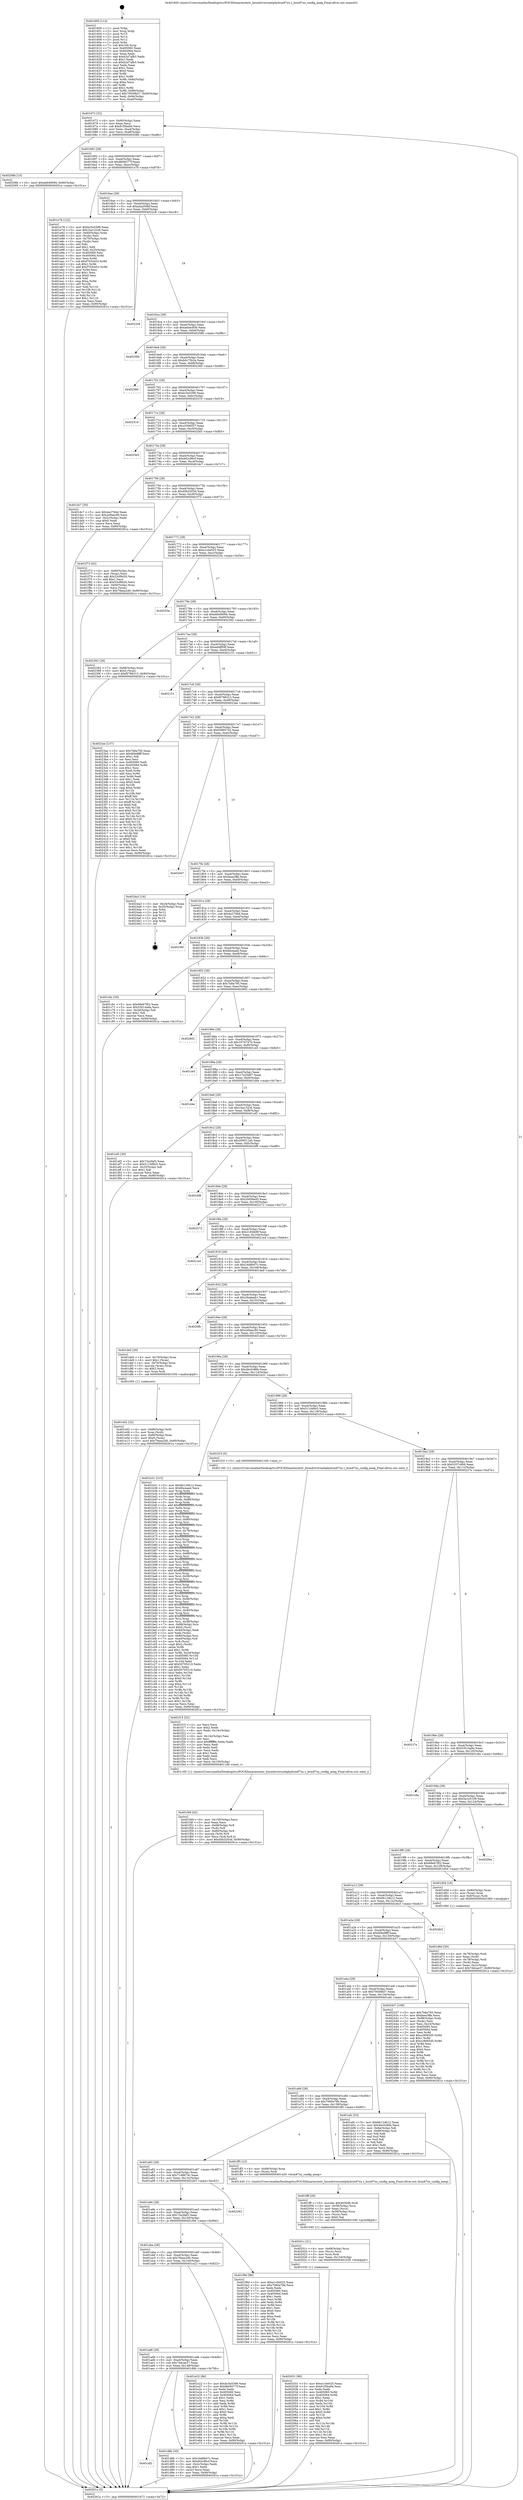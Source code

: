 digraph "0x401600" {
  label = "0x401600 (/mnt/c/Users/mathe/Desktop/tcc/POCII/binaries/extr_linuxdriversnetphybcm87xx.c_bcm87xx_config_aneg_Final-ollvm.out::main(0))"
  labelloc = "t"
  node[shape=record]

  Entry [label="",width=0.3,height=0.3,shape=circle,fillcolor=black,style=filled]
  "0x401672" [label="{
     0x401672 [32]\l
     | [instrs]\l
     &nbsp;&nbsp;0x401672 \<+6\>: mov -0x90(%rbp),%eax\l
     &nbsp;&nbsp;0x401678 \<+2\>: mov %eax,%ecx\l
     &nbsp;&nbsp;0x40167a \<+6\>: sub $0x81f5ba94,%ecx\l
     &nbsp;&nbsp;0x401680 \<+6\>: mov %eax,-0xa4(%rbp)\l
     &nbsp;&nbsp;0x401686 \<+6\>: mov %ecx,-0xa8(%rbp)\l
     &nbsp;&nbsp;0x40168c \<+6\>: je 000000000040208b \<main+0xa8b\>\l
  }"]
  "0x40208b" [label="{
     0x40208b [15]\l
     | [instrs]\l
     &nbsp;&nbsp;0x40208b \<+10\>: movl $0xeb649094,-0x90(%rbp)\l
     &nbsp;&nbsp;0x402095 \<+5\>: jmp 000000000040261a \<main+0x101a\>\l
  }"]
  "0x401692" [label="{
     0x401692 [28]\l
     | [instrs]\l
     &nbsp;&nbsp;0x401692 \<+5\>: jmp 0000000000401697 \<main+0x97\>\l
     &nbsp;&nbsp;0x401697 \<+6\>: mov -0xa4(%rbp),%eax\l
     &nbsp;&nbsp;0x40169d \<+5\>: sub $0x8b08377f,%eax\l
     &nbsp;&nbsp;0x4016a2 \<+6\>: mov %eax,-0xac(%rbp)\l
     &nbsp;&nbsp;0x4016a8 \<+6\>: je 0000000000401e78 \<main+0x878\>\l
  }"]
  Exit [label="",width=0.3,height=0.3,shape=circle,fillcolor=black,style=filled,peripheries=2]
  "0x401e78" [label="{
     0x401e78 [122]\l
     | [instrs]\l
     &nbsp;&nbsp;0x401e78 \<+5\>: mov $0xbc5e5399,%eax\l
     &nbsp;&nbsp;0x401e7d \<+5\>: mov $0x1ba152c6,%ecx\l
     &nbsp;&nbsp;0x401e82 \<+4\>: mov -0x60(%rbp),%rdx\l
     &nbsp;&nbsp;0x401e86 \<+2\>: mov (%rdx),%esi\l
     &nbsp;&nbsp;0x401e88 \<+4\>: mov -0x70(%rbp),%rdx\l
     &nbsp;&nbsp;0x401e8c \<+2\>: cmp (%rdx),%esi\l
     &nbsp;&nbsp;0x401e8e \<+4\>: setl %dil\l
     &nbsp;&nbsp;0x401e92 \<+4\>: and $0x1,%dil\l
     &nbsp;&nbsp;0x401e96 \<+4\>: mov %dil,-0x25(%rbp)\l
     &nbsp;&nbsp;0x401e9a \<+7\>: mov 0x405060,%esi\l
     &nbsp;&nbsp;0x401ea1 \<+8\>: mov 0x405064,%r8d\l
     &nbsp;&nbsp;0x401ea9 \<+3\>: mov %esi,%r9d\l
     &nbsp;&nbsp;0x401eac \<+7\>: sub $0xf703cb53,%r9d\l
     &nbsp;&nbsp;0x401eb3 \<+4\>: sub $0x1,%r9d\l
     &nbsp;&nbsp;0x401eb7 \<+7\>: add $0xf703cb53,%r9d\l
     &nbsp;&nbsp;0x401ebe \<+4\>: imul %r9d,%esi\l
     &nbsp;&nbsp;0x401ec2 \<+3\>: and $0x1,%esi\l
     &nbsp;&nbsp;0x401ec5 \<+3\>: cmp $0x0,%esi\l
     &nbsp;&nbsp;0x401ec8 \<+4\>: sete %dil\l
     &nbsp;&nbsp;0x401ecc \<+4\>: cmp $0xa,%r8d\l
     &nbsp;&nbsp;0x401ed0 \<+4\>: setl %r10b\l
     &nbsp;&nbsp;0x401ed4 \<+3\>: mov %dil,%r11b\l
     &nbsp;&nbsp;0x401ed7 \<+3\>: and %r10b,%r11b\l
     &nbsp;&nbsp;0x401eda \<+3\>: xor %r10b,%dil\l
     &nbsp;&nbsp;0x401edd \<+3\>: or %dil,%r11b\l
     &nbsp;&nbsp;0x401ee0 \<+4\>: test $0x1,%r11b\l
     &nbsp;&nbsp;0x401ee4 \<+3\>: cmovne %ecx,%eax\l
     &nbsp;&nbsp;0x401ee7 \<+6\>: mov %eax,-0x90(%rbp)\l
     &nbsp;&nbsp;0x401eed \<+5\>: jmp 000000000040261a \<main+0x101a\>\l
  }"]
  "0x4016ae" [label="{
     0x4016ae [28]\l
     | [instrs]\l
     &nbsp;&nbsp;0x4016ae \<+5\>: jmp 00000000004016b3 \<main+0xb3\>\l
     &nbsp;&nbsp;0x4016b3 \<+6\>: mov -0xa4(%rbp),%eax\l
     &nbsp;&nbsp;0x4016b9 \<+5\>: sub $0xa4a200bf,%eax\l
     &nbsp;&nbsp;0x4016be \<+6\>: mov %eax,-0xb0(%rbp)\l
     &nbsp;&nbsp;0x4016c4 \<+6\>: je 00000000004022c8 \<main+0xcc8\>\l
  }"]
  "0x402031" [label="{
     0x402031 [90]\l
     | [instrs]\l
     &nbsp;&nbsp;0x402031 \<+5\>: mov $0xe1c0e025,%eax\l
     &nbsp;&nbsp;0x402036 \<+5\>: mov $0x81f5ba94,%esi\l
     &nbsp;&nbsp;0x40203b \<+2\>: xor %edx,%edx\l
     &nbsp;&nbsp;0x40203d \<+8\>: mov 0x405060,%r8d\l
     &nbsp;&nbsp;0x402045 \<+8\>: mov 0x405064,%r9d\l
     &nbsp;&nbsp;0x40204d \<+3\>: sub $0x1,%edx\l
     &nbsp;&nbsp;0x402050 \<+3\>: mov %r8d,%r10d\l
     &nbsp;&nbsp;0x402053 \<+3\>: add %edx,%r10d\l
     &nbsp;&nbsp;0x402056 \<+4\>: imul %r10d,%r8d\l
     &nbsp;&nbsp;0x40205a \<+4\>: and $0x1,%r8d\l
     &nbsp;&nbsp;0x40205e \<+4\>: cmp $0x0,%r8d\l
     &nbsp;&nbsp;0x402062 \<+4\>: sete %r11b\l
     &nbsp;&nbsp;0x402066 \<+4\>: cmp $0xa,%r9d\l
     &nbsp;&nbsp;0x40206a \<+3\>: setl %bl\l
     &nbsp;&nbsp;0x40206d \<+3\>: mov %r11b,%r14b\l
     &nbsp;&nbsp;0x402070 \<+3\>: and %bl,%r14b\l
     &nbsp;&nbsp;0x402073 \<+3\>: xor %bl,%r11b\l
     &nbsp;&nbsp;0x402076 \<+3\>: or %r11b,%r14b\l
     &nbsp;&nbsp;0x402079 \<+4\>: test $0x1,%r14b\l
     &nbsp;&nbsp;0x40207d \<+3\>: cmovne %esi,%eax\l
     &nbsp;&nbsp;0x402080 \<+6\>: mov %eax,-0x90(%rbp)\l
     &nbsp;&nbsp;0x402086 \<+5\>: jmp 000000000040261a \<main+0x101a\>\l
  }"]
  "0x4022c8" [label="{
     0x4022c8\l
  }", style=dashed]
  "0x4016ca" [label="{
     0x4016ca [28]\l
     | [instrs]\l
     &nbsp;&nbsp;0x4016ca \<+5\>: jmp 00000000004016cf \<main+0xcf\>\l
     &nbsp;&nbsp;0x4016cf \<+6\>: mov -0xa4(%rbp),%eax\l
     &nbsp;&nbsp;0x4016d5 \<+5\>: sub $0xaeb4c838,%eax\l
     &nbsp;&nbsp;0x4016da \<+6\>: mov %eax,-0xb4(%rbp)\l
     &nbsp;&nbsp;0x4016e0 \<+6\>: je 000000000040258b \<main+0xf8b\>\l
  }"]
  "0x40201c" [label="{
     0x40201c [21]\l
     | [instrs]\l
     &nbsp;&nbsp;0x40201c \<+4\>: mov -0x68(%rbp),%rcx\l
     &nbsp;&nbsp;0x402020 \<+3\>: mov (%rcx),%rcx\l
     &nbsp;&nbsp;0x402023 \<+3\>: mov %rcx,%rdi\l
     &nbsp;&nbsp;0x402026 \<+6\>: mov %eax,-0x154(%rbp)\l
     &nbsp;&nbsp;0x40202c \<+5\>: call 0000000000401030 \<free@plt\>\l
     | [calls]\l
     &nbsp;&nbsp;0x401030 \{1\} (unknown)\l
  }"]
  "0x40258b" [label="{
     0x40258b\l
  }", style=dashed]
  "0x4016e6" [label="{
     0x4016e6 [28]\l
     | [instrs]\l
     &nbsp;&nbsp;0x4016e6 \<+5\>: jmp 00000000004016eb \<main+0xeb\>\l
     &nbsp;&nbsp;0x4016eb \<+6\>: mov -0xa4(%rbp),%eax\l
     &nbsp;&nbsp;0x4016f1 \<+5\>: sub $0xb0c75b2a,%eax\l
     &nbsp;&nbsp;0x4016f6 \<+6\>: mov %eax,-0xb8(%rbp)\l
     &nbsp;&nbsp;0x4016fc \<+6\>: je 0000000000402360 \<main+0xd60\>\l
  }"]
  "0x401fff" [label="{
     0x401fff [29]\l
     | [instrs]\l
     &nbsp;&nbsp;0x401fff \<+10\>: movabs $0x4030d6,%rdi\l
     &nbsp;&nbsp;0x402009 \<+4\>: mov -0x58(%rbp),%rcx\l
     &nbsp;&nbsp;0x40200d \<+2\>: mov %eax,(%rcx)\l
     &nbsp;&nbsp;0x40200f \<+4\>: mov -0x58(%rbp),%rcx\l
     &nbsp;&nbsp;0x402013 \<+2\>: mov (%rcx),%esi\l
     &nbsp;&nbsp;0x402015 \<+2\>: mov $0x0,%al\l
     &nbsp;&nbsp;0x402017 \<+5\>: call 0000000000401040 \<printf@plt\>\l
     | [calls]\l
     &nbsp;&nbsp;0x401040 \{1\} (unknown)\l
  }"]
  "0x402360" [label="{
     0x402360\l
  }", style=dashed]
  "0x401702" [label="{
     0x401702 [28]\l
     | [instrs]\l
     &nbsp;&nbsp;0x401702 \<+5\>: jmp 0000000000401707 \<main+0x107\>\l
     &nbsp;&nbsp;0x401707 \<+6\>: mov -0xa4(%rbp),%eax\l
     &nbsp;&nbsp;0x40170d \<+5\>: sub $0xbc5e5399,%eax\l
     &nbsp;&nbsp;0x401712 \<+6\>: mov %eax,-0xbc(%rbp)\l
     &nbsp;&nbsp;0x401718 \<+6\>: je 0000000000402519 \<main+0xf19\>\l
  }"]
  "0x401f49" [label="{
     0x401f49 [42]\l
     | [instrs]\l
     &nbsp;&nbsp;0x401f49 \<+6\>: mov -0x150(%rbp),%ecx\l
     &nbsp;&nbsp;0x401f4f \<+3\>: imul %eax,%ecx\l
     &nbsp;&nbsp;0x401f52 \<+4\>: mov -0x68(%rbp),%r8\l
     &nbsp;&nbsp;0x401f56 \<+3\>: mov (%r8),%r8\l
     &nbsp;&nbsp;0x401f59 \<+4\>: mov -0x60(%rbp),%r9\l
     &nbsp;&nbsp;0x401f5d \<+3\>: movslq (%r9),%r9\l
     &nbsp;&nbsp;0x401f60 \<+4\>: mov %ecx,(%r8,%r9,4)\l
     &nbsp;&nbsp;0x401f64 \<+10\>: movl $0xd5b3203d,-0x90(%rbp)\l
     &nbsp;&nbsp;0x401f6e \<+5\>: jmp 000000000040261a \<main+0x101a\>\l
  }"]
  "0x402519" [label="{
     0x402519\l
  }", style=dashed]
  "0x40171e" [label="{
     0x40171e [28]\l
     | [instrs]\l
     &nbsp;&nbsp;0x40171e \<+5\>: jmp 0000000000401723 \<main+0x123\>\l
     &nbsp;&nbsp;0x401723 \<+6\>: mov -0xa4(%rbp),%eax\l
     &nbsp;&nbsp;0x401729 \<+5\>: sub $0xc3306057,%eax\l
     &nbsp;&nbsp;0x40172e \<+6\>: mov %eax,-0xc0(%rbp)\l
     &nbsp;&nbsp;0x401734 \<+6\>: je 00000000004025b5 \<main+0xfb5\>\l
  }"]
  "0x401f15" [label="{
     0x401f15 [52]\l
     | [instrs]\l
     &nbsp;&nbsp;0x401f15 \<+2\>: xor %ecx,%ecx\l
     &nbsp;&nbsp;0x401f17 \<+5\>: mov $0x2,%edx\l
     &nbsp;&nbsp;0x401f1c \<+6\>: mov %edx,-0x14c(%rbp)\l
     &nbsp;&nbsp;0x401f22 \<+1\>: cltd\l
     &nbsp;&nbsp;0x401f23 \<+6\>: mov -0x14c(%rbp),%esi\l
     &nbsp;&nbsp;0x401f29 \<+2\>: idiv %esi\l
     &nbsp;&nbsp;0x401f2b \<+6\>: imul $0xfffffffe,%edx,%edx\l
     &nbsp;&nbsp;0x401f31 \<+2\>: mov %ecx,%edi\l
     &nbsp;&nbsp;0x401f33 \<+2\>: sub %edx,%edi\l
     &nbsp;&nbsp;0x401f35 \<+2\>: mov %ecx,%edx\l
     &nbsp;&nbsp;0x401f37 \<+3\>: sub $0x1,%edx\l
     &nbsp;&nbsp;0x401f3a \<+2\>: add %edx,%edi\l
     &nbsp;&nbsp;0x401f3c \<+2\>: sub %edi,%ecx\l
     &nbsp;&nbsp;0x401f3e \<+6\>: mov %ecx,-0x150(%rbp)\l
     &nbsp;&nbsp;0x401f44 \<+5\>: call 0000000000401160 \<next_i\>\l
     | [calls]\l
     &nbsp;&nbsp;0x401160 \{1\} (/mnt/c/Users/mathe/Desktop/tcc/POCII/binaries/extr_linuxdriversnetphybcm87xx.c_bcm87xx_config_aneg_Final-ollvm.out::next_i)\l
  }"]
  "0x4025b5" [label="{
     0x4025b5\l
  }", style=dashed]
  "0x40173a" [label="{
     0x40173a [28]\l
     | [instrs]\l
     &nbsp;&nbsp;0x40173a \<+5\>: jmp 000000000040173f \<main+0x13f\>\l
     &nbsp;&nbsp;0x40173f \<+6\>: mov -0xa4(%rbp),%eax\l
     &nbsp;&nbsp;0x401745 \<+5\>: sub $0xd42c86cf,%eax\l
     &nbsp;&nbsp;0x40174a \<+6\>: mov %eax,-0xc4(%rbp)\l
     &nbsp;&nbsp;0x401750 \<+6\>: je 0000000000401dc7 \<main+0x7c7\>\l
  }"]
  "0x401e02" [label="{
     0x401e02 [32]\l
     | [instrs]\l
     &nbsp;&nbsp;0x401e02 \<+4\>: mov -0x68(%rbp),%rdi\l
     &nbsp;&nbsp;0x401e06 \<+3\>: mov %rax,(%rdi)\l
     &nbsp;&nbsp;0x401e09 \<+4\>: mov -0x60(%rbp),%rax\l
     &nbsp;&nbsp;0x401e0d \<+6\>: movl $0x0,(%rax)\l
     &nbsp;&nbsp;0x401e13 \<+10\>: movl $0x79aea2d0,-0x90(%rbp)\l
     &nbsp;&nbsp;0x401e1d \<+5\>: jmp 000000000040261a \<main+0x101a\>\l
  }"]
  "0x401dc7" [label="{
     0x401dc7 [30]\l
     | [instrs]\l
     &nbsp;&nbsp;0x401dc7 \<+5\>: mov $0x4a270bd,%eax\l
     &nbsp;&nbsp;0x401dcc \<+5\>: mov $0x2e9aec90,%ecx\l
     &nbsp;&nbsp;0x401dd1 \<+3\>: mov -0x2c(%rbp),%edx\l
     &nbsp;&nbsp;0x401dd4 \<+3\>: cmp $0x0,%edx\l
     &nbsp;&nbsp;0x401dd7 \<+3\>: cmove %ecx,%eax\l
     &nbsp;&nbsp;0x401dda \<+6\>: mov %eax,-0x90(%rbp)\l
     &nbsp;&nbsp;0x401de0 \<+5\>: jmp 000000000040261a \<main+0x101a\>\l
  }"]
  "0x401756" [label="{
     0x401756 [28]\l
     | [instrs]\l
     &nbsp;&nbsp;0x401756 \<+5\>: jmp 000000000040175b \<main+0x15b\>\l
     &nbsp;&nbsp;0x40175b \<+6\>: mov -0xa4(%rbp),%eax\l
     &nbsp;&nbsp;0x401761 \<+5\>: sub $0xd5b3203d,%eax\l
     &nbsp;&nbsp;0x401766 \<+6\>: mov %eax,-0xc8(%rbp)\l
     &nbsp;&nbsp;0x40176c \<+6\>: je 0000000000401f73 \<main+0x973\>\l
  }"]
  "0x401af2" [label="{
     0x401af2\l
  }", style=dashed]
  "0x401f73" [label="{
     0x401f73 [42]\l
     | [instrs]\l
     &nbsp;&nbsp;0x401f73 \<+4\>: mov -0x60(%rbp),%rax\l
     &nbsp;&nbsp;0x401f77 \<+2\>: mov (%rax),%ecx\l
     &nbsp;&nbsp;0x401f79 \<+6\>: add $0x53cf9d20,%ecx\l
     &nbsp;&nbsp;0x401f7f \<+3\>: add $0x1,%ecx\l
     &nbsp;&nbsp;0x401f82 \<+6\>: sub $0x53cf9d20,%ecx\l
     &nbsp;&nbsp;0x401f88 \<+4\>: mov -0x60(%rbp),%rax\l
     &nbsp;&nbsp;0x401f8c \<+2\>: mov %ecx,(%rax)\l
     &nbsp;&nbsp;0x401f8e \<+10\>: movl $0x79aea2d0,-0x90(%rbp)\l
     &nbsp;&nbsp;0x401f98 \<+5\>: jmp 000000000040261a \<main+0x101a\>\l
  }"]
  "0x401772" [label="{
     0x401772 [28]\l
     | [instrs]\l
     &nbsp;&nbsp;0x401772 \<+5\>: jmp 0000000000401777 \<main+0x177\>\l
     &nbsp;&nbsp;0x401777 \<+6\>: mov -0xa4(%rbp),%eax\l
     &nbsp;&nbsp;0x40177d \<+5\>: sub $0xe1c0e025,%eax\l
     &nbsp;&nbsp;0x401782 \<+6\>: mov %eax,-0xcc(%rbp)\l
     &nbsp;&nbsp;0x401788 \<+6\>: je 000000000040253e \<main+0xf3e\>\l
  }"]
  "0x401d8b" [label="{
     0x401d8b [30]\l
     | [instrs]\l
     &nbsp;&nbsp;0x401d8b \<+5\>: mov $0x24d8b07c,%eax\l
     &nbsp;&nbsp;0x401d90 \<+5\>: mov $0xd42c86cf,%ecx\l
     &nbsp;&nbsp;0x401d95 \<+3\>: mov -0x2c(%rbp),%edx\l
     &nbsp;&nbsp;0x401d98 \<+3\>: cmp $0x1,%edx\l
     &nbsp;&nbsp;0x401d9b \<+3\>: cmovl %ecx,%eax\l
     &nbsp;&nbsp;0x401d9e \<+6\>: mov %eax,-0x90(%rbp)\l
     &nbsp;&nbsp;0x401da4 \<+5\>: jmp 000000000040261a \<main+0x101a\>\l
  }"]
  "0x40253e" [label="{
     0x40253e\l
  }", style=dashed]
  "0x40178e" [label="{
     0x40178e [28]\l
     | [instrs]\l
     &nbsp;&nbsp;0x40178e \<+5\>: jmp 0000000000401793 \<main+0x193\>\l
     &nbsp;&nbsp;0x401793 \<+6\>: mov -0xa4(%rbp),%eax\l
     &nbsp;&nbsp;0x401799 \<+5\>: sub $0xeb649094,%eax\l
     &nbsp;&nbsp;0x40179e \<+6\>: mov %eax,-0xd0(%rbp)\l
     &nbsp;&nbsp;0x4017a4 \<+6\>: je 0000000000402392 \<main+0xd92\>\l
  }"]
  "0x401ad6" [label="{
     0x401ad6 [28]\l
     | [instrs]\l
     &nbsp;&nbsp;0x401ad6 \<+5\>: jmp 0000000000401adb \<main+0x4db\>\l
     &nbsp;&nbsp;0x401adb \<+6\>: mov -0xa4(%rbp),%eax\l
     &nbsp;&nbsp;0x401ae1 \<+5\>: sub $0x7d4cae37,%eax\l
     &nbsp;&nbsp;0x401ae6 \<+6\>: mov %eax,-0x148(%rbp)\l
     &nbsp;&nbsp;0x401aec \<+6\>: je 0000000000401d8b \<main+0x78b\>\l
  }"]
  "0x402392" [label="{
     0x402392 [28]\l
     | [instrs]\l
     &nbsp;&nbsp;0x402392 \<+7\>: mov -0x88(%rbp),%rax\l
     &nbsp;&nbsp;0x402399 \<+6\>: movl $0x0,(%rax)\l
     &nbsp;&nbsp;0x40239f \<+10\>: movl $0xf0786313,-0x90(%rbp)\l
     &nbsp;&nbsp;0x4023a9 \<+5\>: jmp 000000000040261a \<main+0x101a\>\l
  }"]
  "0x4017aa" [label="{
     0x4017aa [28]\l
     | [instrs]\l
     &nbsp;&nbsp;0x4017aa \<+5\>: jmp 00000000004017af \<main+0x1af\>\l
     &nbsp;&nbsp;0x4017af \<+6\>: mov -0xa4(%rbp),%eax\l
     &nbsp;&nbsp;0x4017b5 \<+5\>: sub $0xed4ff59f,%eax\l
     &nbsp;&nbsp;0x4017ba \<+6\>: mov %eax,-0xd4(%rbp)\l
     &nbsp;&nbsp;0x4017c0 \<+6\>: je 0000000000402151 \<main+0xb51\>\l
  }"]
  "0x401e22" [label="{
     0x401e22 [86]\l
     | [instrs]\l
     &nbsp;&nbsp;0x401e22 \<+5\>: mov $0xbc5e5399,%eax\l
     &nbsp;&nbsp;0x401e27 \<+5\>: mov $0x8b08377f,%ecx\l
     &nbsp;&nbsp;0x401e2c \<+2\>: xor %edx,%edx\l
     &nbsp;&nbsp;0x401e2e \<+7\>: mov 0x405060,%esi\l
     &nbsp;&nbsp;0x401e35 \<+7\>: mov 0x405064,%edi\l
     &nbsp;&nbsp;0x401e3c \<+3\>: sub $0x1,%edx\l
     &nbsp;&nbsp;0x401e3f \<+3\>: mov %esi,%r8d\l
     &nbsp;&nbsp;0x401e42 \<+3\>: add %edx,%r8d\l
     &nbsp;&nbsp;0x401e45 \<+4\>: imul %r8d,%esi\l
     &nbsp;&nbsp;0x401e49 \<+3\>: and $0x1,%esi\l
     &nbsp;&nbsp;0x401e4c \<+3\>: cmp $0x0,%esi\l
     &nbsp;&nbsp;0x401e4f \<+4\>: sete %r9b\l
     &nbsp;&nbsp;0x401e53 \<+3\>: cmp $0xa,%edi\l
     &nbsp;&nbsp;0x401e56 \<+4\>: setl %r10b\l
     &nbsp;&nbsp;0x401e5a \<+3\>: mov %r9b,%r11b\l
     &nbsp;&nbsp;0x401e5d \<+3\>: and %r10b,%r11b\l
     &nbsp;&nbsp;0x401e60 \<+3\>: xor %r10b,%r9b\l
     &nbsp;&nbsp;0x401e63 \<+3\>: or %r9b,%r11b\l
     &nbsp;&nbsp;0x401e66 \<+4\>: test $0x1,%r11b\l
     &nbsp;&nbsp;0x401e6a \<+3\>: cmovne %ecx,%eax\l
     &nbsp;&nbsp;0x401e6d \<+6\>: mov %eax,-0x90(%rbp)\l
     &nbsp;&nbsp;0x401e73 \<+5\>: jmp 000000000040261a \<main+0x101a\>\l
  }"]
  "0x402151" [label="{
     0x402151\l
  }", style=dashed]
  "0x4017c6" [label="{
     0x4017c6 [28]\l
     | [instrs]\l
     &nbsp;&nbsp;0x4017c6 \<+5\>: jmp 00000000004017cb \<main+0x1cb\>\l
     &nbsp;&nbsp;0x4017cb \<+6\>: mov -0xa4(%rbp),%eax\l
     &nbsp;&nbsp;0x4017d1 \<+5\>: sub $0xf0786313,%eax\l
     &nbsp;&nbsp;0x4017d6 \<+6\>: mov %eax,-0xd8(%rbp)\l
     &nbsp;&nbsp;0x4017dc \<+6\>: je 00000000004023ae \<main+0xdae\>\l
  }"]
  "0x401aba" [label="{
     0x401aba [28]\l
     | [instrs]\l
     &nbsp;&nbsp;0x401aba \<+5\>: jmp 0000000000401abf \<main+0x4bf\>\l
     &nbsp;&nbsp;0x401abf \<+6\>: mov -0xa4(%rbp),%eax\l
     &nbsp;&nbsp;0x401ac5 \<+5\>: sub $0x79aea2d0,%eax\l
     &nbsp;&nbsp;0x401aca \<+6\>: mov %eax,-0x144(%rbp)\l
     &nbsp;&nbsp;0x401ad0 \<+6\>: je 0000000000401e22 \<main+0x822\>\l
  }"]
  "0x4023ae" [label="{
     0x4023ae [137]\l
     | [instrs]\l
     &nbsp;&nbsp;0x4023ae \<+5\>: mov $0x7b8a795,%eax\l
     &nbsp;&nbsp;0x4023b3 \<+5\>: mov $0x6f4e8fff,%ecx\l
     &nbsp;&nbsp;0x4023b8 \<+2\>: mov $0x1,%dl\l
     &nbsp;&nbsp;0x4023ba \<+2\>: xor %esi,%esi\l
     &nbsp;&nbsp;0x4023bc \<+7\>: mov 0x405060,%edi\l
     &nbsp;&nbsp;0x4023c3 \<+8\>: mov 0x405064,%r8d\l
     &nbsp;&nbsp;0x4023cb \<+3\>: sub $0x1,%esi\l
     &nbsp;&nbsp;0x4023ce \<+3\>: mov %edi,%r9d\l
     &nbsp;&nbsp;0x4023d1 \<+3\>: add %esi,%r9d\l
     &nbsp;&nbsp;0x4023d4 \<+4\>: imul %r9d,%edi\l
     &nbsp;&nbsp;0x4023d8 \<+3\>: and $0x1,%edi\l
     &nbsp;&nbsp;0x4023db \<+3\>: cmp $0x0,%edi\l
     &nbsp;&nbsp;0x4023de \<+4\>: sete %r10b\l
     &nbsp;&nbsp;0x4023e2 \<+4\>: cmp $0xa,%r8d\l
     &nbsp;&nbsp;0x4023e6 \<+4\>: setl %r11b\l
     &nbsp;&nbsp;0x4023ea \<+3\>: mov %r10b,%bl\l
     &nbsp;&nbsp;0x4023ed \<+3\>: xor $0xff,%bl\l
     &nbsp;&nbsp;0x4023f0 \<+3\>: mov %r11b,%r14b\l
     &nbsp;&nbsp;0x4023f3 \<+4\>: xor $0xff,%r14b\l
     &nbsp;&nbsp;0x4023f7 \<+3\>: xor $0x0,%dl\l
     &nbsp;&nbsp;0x4023fa \<+3\>: mov %bl,%r15b\l
     &nbsp;&nbsp;0x4023fd \<+4\>: and $0x0,%r15b\l
     &nbsp;&nbsp;0x402401 \<+3\>: and %dl,%r10b\l
     &nbsp;&nbsp;0x402404 \<+3\>: mov %r14b,%r12b\l
     &nbsp;&nbsp;0x402407 \<+4\>: and $0x0,%r12b\l
     &nbsp;&nbsp;0x40240b \<+3\>: and %dl,%r11b\l
     &nbsp;&nbsp;0x40240e \<+3\>: or %r10b,%r15b\l
     &nbsp;&nbsp;0x402411 \<+3\>: or %r11b,%r12b\l
     &nbsp;&nbsp;0x402414 \<+3\>: xor %r12b,%r15b\l
     &nbsp;&nbsp;0x402417 \<+3\>: or %r14b,%bl\l
     &nbsp;&nbsp;0x40241a \<+3\>: xor $0xff,%bl\l
     &nbsp;&nbsp;0x40241d \<+3\>: or $0x0,%dl\l
     &nbsp;&nbsp;0x402420 \<+2\>: and %dl,%bl\l
     &nbsp;&nbsp;0x402422 \<+3\>: or %bl,%r15b\l
     &nbsp;&nbsp;0x402425 \<+4\>: test $0x1,%r15b\l
     &nbsp;&nbsp;0x402429 \<+3\>: cmovne %ecx,%eax\l
     &nbsp;&nbsp;0x40242c \<+6\>: mov %eax,-0x90(%rbp)\l
     &nbsp;&nbsp;0x402432 \<+5\>: jmp 000000000040261a \<main+0x101a\>\l
  }"]
  "0x4017e2" [label="{
     0x4017e2 [28]\l
     | [instrs]\l
     &nbsp;&nbsp;0x4017e2 \<+5\>: jmp 00000000004017e7 \<main+0x1e7\>\l
     &nbsp;&nbsp;0x4017e7 \<+6\>: mov -0xa4(%rbp),%eax\l
     &nbsp;&nbsp;0x4017ed \<+5\>: sub $0xf38957d2,%eax\l
     &nbsp;&nbsp;0x4017f2 \<+6\>: mov %eax,-0xdc(%rbp)\l
     &nbsp;&nbsp;0x4017f8 \<+6\>: je 00000000004020d7 \<main+0xad7\>\l
  }"]
  "0x401f9d" [label="{
     0x401f9d [86]\l
     | [instrs]\l
     &nbsp;&nbsp;0x401f9d \<+5\>: mov $0xe1c0e025,%eax\l
     &nbsp;&nbsp;0x401fa2 \<+5\>: mov $0x7060a79b,%ecx\l
     &nbsp;&nbsp;0x401fa7 \<+2\>: xor %edx,%edx\l
     &nbsp;&nbsp;0x401fa9 \<+7\>: mov 0x405060,%esi\l
     &nbsp;&nbsp;0x401fb0 \<+7\>: mov 0x405064,%edi\l
     &nbsp;&nbsp;0x401fb7 \<+3\>: sub $0x1,%edx\l
     &nbsp;&nbsp;0x401fba \<+3\>: mov %esi,%r8d\l
     &nbsp;&nbsp;0x401fbd \<+3\>: add %edx,%r8d\l
     &nbsp;&nbsp;0x401fc0 \<+4\>: imul %r8d,%esi\l
     &nbsp;&nbsp;0x401fc4 \<+3\>: and $0x1,%esi\l
     &nbsp;&nbsp;0x401fc7 \<+3\>: cmp $0x0,%esi\l
     &nbsp;&nbsp;0x401fca \<+4\>: sete %r9b\l
     &nbsp;&nbsp;0x401fce \<+3\>: cmp $0xa,%edi\l
     &nbsp;&nbsp;0x401fd1 \<+4\>: setl %r10b\l
     &nbsp;&nbsp;0x401fd5 \<+3\>: mov %r9b,%r11b\l
     &nbsp;&nbsp;0x401fd8 \<+3\>: and %r10b,%r11b\l
     &nbsp;&nbsp;0x401fdb \<+3\>: xor %r10b,%r9b\l
     &nbsp;&nbsp;0x401fde \<+3\>: or %r9b,%r11b\l
     &nbsp;&nbsp;0x401fe1 \<+4\>: test $0x1,%r11b\l
     &nbsp;&nbsp;0x401fe5 \<+3\>: cmovne %ecx,%eax\l
     &nbsp;&nbsp;0x401fe8 \<+6\>: mov %eax,-0x90(%rbp)\l
     &nbsp;&nbsp;0x401fee \<+5\>: jmp 000000000040261a \<main+0x101a\>\l
  }"]
  "0x4020d7" [label="{
     0x4020d7\l
  }", style=dashed]
  "0x4017fe" [label="{
     0x4017fe [28]\l
     | [instrs]\l
     &nbsp;&nbsp;0x4017fe \<+5\>: jmp 0000000000401803 \<main+0x203\>\l
     &nbsp;&nbsp;0x401803 \<+6\>: mov -0xa4(%rbp),%eax\l
     &nbsp;&nbsp;0x401809 \<+5\>: sub $0xfaea3ffa,%eax\l
     &nbsp;&nbsp;0x40180e \<+6\>: mov %eax,-0xe0(%rbp)\l
     &nbsp;&nbsp;0x401814 \<+6\>: je 00000000004024a3 \<main+0xea3\>\l
  }"]
  "0x401a9e" [label="{
     0x401a9e [28]\l
     | [instrs]\l
     &nbsp;&nbsp;0x401a9e \<+5\>: jmp 0000000000401aa3 \<main+0x4a3\>\l
     &nbsp;&nbsp;0x401aa3 \<+6\>: mov -0xa4(%rbp),%eax\l
     &nbsp;&nbsp;0x401aa9 \<+5\>: sub $0x73a2faf3,%eax\l
     &nbsp;&nbsp;0x401aae \<+6\>: mov %eax,-0x140(%rbp)\l
     &nbsp;&nbsp;0x401ab4 \<+6\>: je 0000000000401f9d \<main+0x99d\>\l
  }"]
  "0x4024a3" [label="{
     0x4024a3 [16]\l
     | [instrs]\l
     &nbsp;&nbsp;0x4024a3 \<+3\>: mov -0x24(%rbp),%eax\l
     &nbsp;&nbsp;0x4024a6 \<+4\>: lea -0x20(%rbp),%rsp\l
     &nbsp;&nbsp;0x4024aa \<+1\>: pop %rbx\l
     &nbsp;&nbsp;0x4024ab \<+2\>: pop %r12\l
     &nbsp;&nbsp;0x4024ad \<+2\>: pop %r14\l
     &nbsp;&nbsp;0x4024af \<+2\>: pop %r15\l
     &nbsp;&nbsp;0x4024b1 \<+1\>: pop %rbp\l
     &nbsp;&nbsp;0x4024b2 \<+1\>: ret\l
  }"]
  "0x40181a" [label="{
     0x40181a [28]\l
     | [instrs]\l
     &nbsp;&nbsp;0x40181a \<+5\>: jmp 000000000040181f \<main+0x21f\>\l
     &nbsp;&nbsp;0x40181f \<+6\>: mov -0xa4(%rbp),%eax\l
     &nbsp;&nbsp;0x401825 \<+5\>: sub $0x4a270bd,%eax\l
     &nbsp;&nbsp;0x40182a \<+6\>: mov %eax,-0xe4(%rbp)\l
     &nbsp;&nbsp;0x401830 \<+6\>: je 000000000040236f \<main+0xd6f\>\l
  }"]
  "0x402263" [label="{
     0x402263\l
  }", style=dashed]
  "0x40236f" [label="{
     0x40236f\l
  }", style=dashed]
  "0x401836" [label="{
     0x401836 [28]\l
     | [instrs]\l
     &nbsp;&nbsp;0x401836 \<+5\>: jmp 000000000040183b \<main+0x23b\>\l
     &nbsp;&nbsp;0x40183b \<+6\>: mov -0xa4(%rbp),%eax\l
     &nbsp;&nbsp;0x401841 \<+5\>: sub $0x6bceaed,%eax\l
     &nbsp;&nbsp;0x401846 \<+6\>: mov %eax,-0xe8(%rbp)\l
     &nbsp;&nbsp;0x40184c \<+6\>: je 0000000000401c6c \<main+0x66c\>\l
  }"]
  "0x401a82" [label="{
     0x401a82 [28]\l
     | [instrs]\l
     &nbsp;&nbsp;0x401a82 \<+5\>: jmp 0000000000401a87 \<main+0x487\>\l
     &nbsp;&nbsp;0x401a87 \<+6\>: mov -0xa4(%rbp),%eax\l
     &nbsp;&nbsp;0x401a8d \<+5\>: sub $0x71d8674c,%eax\l
     &nbsp;&nbsp;0x401a92 \<+6\>: mov %eax,-0x13c(%rbp)\l
     &nbsp;&nbsp;0x401a98 \<+6\>: je 0000000000402263 \<main+0xc63\>\l
  }"]
  "0x401c6c" [label="{
     0x401c6c [30]\l
     | [instrs]\l
     &nbsp;&nbsp;0x401c6c \<+5\>: mov $0x68e67f02,%eax\l
     &nbsp;&nbsp;0x401c71 \<+5\>: mov $0x53014a9a,%ecx\l
     &nbsp;&nbsp;0x401c76 \<+3\>: mov -0x2d(%rbp),%dl\l
     &nbsp;&nbsp;0x401c79 \<+3\>: test $0x1,%dl\l
     &nbsp;&nbsp;0x401c7c \<+3\>: cmovne %ecx,%eax\l
     &nbsp;&nbsp;0x401c7f \<+6\>: mov %eax,-0x90(%rbp)\l
     &nbsp;&nbsp;0x401c85 \<+5\>: jmp 000000000040261a \<main+0x101a\>\l
  }"]
  "0x401852" [label="{
     0x401852 [28]\l
     | [instrs]\l
     &nbsp;&nbsp;0x401852 \<+5\>: jmp 0000000000401857 \<main+0x257\>\l
     &nbsp;&nbsp;0x401857 \<+6\>: mov -0xa4(%rbp),%eax\l
     &nbsp;&nbsp;0x40185d \<+5\>: sub $0x7b8a795,%eax\l
     &nbsp;&nbsp;0x401862 \<+6\>: mov %eax,-0xec(%rbp)\l
     &nbsp;&nbsp;0x401868 \<+6\>: je 0000000000402602 \<main+0x1002\>\l
  }"]
  "0x401ff3" [label="{
     0x401ff3 [12]\l
     | [instrs]\l
     &nbsp;&nbsp;0x401ff3 \<+4\>: mov -0x68(%rbp),%rax\l
     &nbsp;&nbsp;0x401ff7 \<+3\>: mov (%rax),%rdi\l
     &nbsp;&nbsp;0x401ffa \<+5\>: call 0000000000401420 \<bcm87xx_config_aneg\>\l
     | [calls]\l
     &nbsp;&nbsp;0x401420 \{1\} (/mnt/c/Users/mathe/Desktop/tcc/POCII/binaries/extr_linuxdriversnetphybcm87xx.c_bcm87xx_config_aneg_Final-ollvm.out::bcm87xx_config_aneg)\l
  }"]
  "0x402602" [label="{
     0x402602\l
  }", style=dashed]
  "0x40186e" [label="{
     0x40186e [28]\l
     | [instrs]\l
     &nbsp;&nbsp;0x40186e \<+5\>: jmp 0000000000401873 \<main+0x273\>\l
     &nbsp;&nbsp;0x401873 \<+6\>: mov -0xa4(%rbp),%eax\l
     &nbsp;&nbsp;0x401879 \<+5\>: sub $0x16767470,%eax\l
     &nbsp;&nbsp;0x40187e \<+6\>: mov %eax,-0xf0(%rbp)\l
     &nbsp;&nbsp;0x401884 \<+6\>: je 0000000000401ce5 \<main+0x6e5\>\l
  }"]
  "0x401d6d" [label="{
     0x401d6d [30]\l
     | [instrs]\l
     &nbsp;&nbsp;0x401d6d \<+4\>: mov -0x78(%rbp),%rdi\l
     &nbsp;&nbsp;0x401d71 \<+2\>: mov %eax,(%rdi)\l
     &nbsp;&nbsp;0x401d73 \<+4\>: mov -0x78(%rbp),%rdi\l
     &nbsp;&nbsp;0x401d77 \<+2\>: mov (%rdi),%eax\l
     &nbsp;&nbsp;0x401d79 \<+3\>: mov %eax,-0x2c(%rbp)\l
     &nbsp;&nbsp;0x401d7c \<+10\>: movl $0x7d4cae37,-0x90(%rbp)\l
     &nbsp;&nbsp;0x401d86 \<+5\>: jmp 000000000040261a \<main+0x101a\>\l
  }"]
  "0x401ce5" [label="{
     0x401ce5\l
  }", style=dashed]
  "0x40188a" [label="{
     0x40188a [28]\l
     | [instrs]\l
     &nbsp;&nbsp;0x40188a \<+5\>: jmp 000000000040188f \<main+0x28f\>\l
     &nbsp;&nbsp;0x40188f \<+6\>: mov -0xa4(%rbp),%eax\l
     &nbsp;&nbsp;0x401895 \<+5\>: sub $0x17a25d67,%eax\l
     &nbsp;&nbsp;0x40189a \<+6\>: mov %eax,-0xf4(%rbp)\l
     &nbsp;&nbsp;0x4018a0 \<+6\>: je 0000000000401d4e \<main+0x74e\>\l
  }"]
  "0x401600" [label="{
     0x401600 [114]\l
     | [instrs]\l
     &nbsp;&nbsp;0x401600 \<+1\>: push %rbp\l
     &nbsp;&nbsp;0x401601 \<+3\>: mov %rsp,%rbp\l
     &nbsp;&nbsp;0x401604 \<+2\>: push %r15\l
     &nbsp;&nbsp;0x401606 \<+2\>: push %r14\l
     &nbsp;&nbsp;0x401608 \<+2\>: push %r12\l
     &nbsp;&nbsp;0x40160a \<+1\>: push %rbx\l
     &nbsp;&nbsp;0x40160b \<+7\>: sub $0x160,%rsp\l
     &nbsp;&nbsp;0x401612 \<+7\>: mov 0x405060,%eax\l
     &nbsp;&nbsp;0x401619 \<+7\>: mov 0x405064,%ecx\l
     &nbsp;&nbsp;0x401620 \<+2\>: mov %eax,%edx\l
     &nbsp;&nbsp;0x401622 \<+6\>: add $0xb2d7afb3,%edx\l
     &nbsp;&nbsp;0x401628 \<+3\>: sub $0x1,%edx\l
     &nbsp;&nbsp;0x40162b \<+6\>: sub $0xb2d7afb3,%edx\l
     &nbsp;&nbsp;0x401631 \<+3\>: imul %edx,%eax\l
     &nbsp;&nbsp;0x401634 \<+3\>: and $0x1,%eax\l
     &nbsp;&nbsp;0x401637 \<+3\>: cmp $0x0,%eax\l
     &nbsp;&nbsp;0x40163a \<+4\>: sete %r8b\l
     &nbsp;&nbsp;0x40163e \<+4\>: and $0x1,%r8b\l
     &nbsp;&nbsp;0x401642 \<+7\>: mov %r8b,-0x8a(%rbp)\l
     &nbsp;&nbsp;0x401649 \<+3\>: cmp $0xa,%ecx\l
     &nbsp;&nbsp;0x40164c \<+4\>: setl %r8b\l
     &nbsp;&nbsp;0x401650 \<+4\>: and $0x1,%r8b\l
     &nbsp;&nbsp;0x401654 \<+7\>: mov %r8b,-0x89(%rbp)\l
     &nbsp;&nbsp;0x40165b \<+10\>: movl $0x70049b57,-0x90(%rbp)\l
     &nbsp;&nbsp;0x401665 \<+6\>: mov %edi,-0x94(%rbp)\l
     &nbsp;&nbsp;0x40166b \<+7\>: mov %rsi,-0xa0(%rbp)\l
  }"]
  "0x401d4e" [label="{
     0x401d4e\l
  }", style=dashed]
  "0x4018a6" [label="{
     0x4018a6 [28]\l
     | [instrs]\l
     &nbsp;&nbsp;0x4018a6 \<+5\>: jmp 00000000004018ab \<main+0x2ab\>\l
     &nbsp;&nbsp;0x4018ab \<+6\>: mov -0xa4(%rbp),%eax\l
     &nbsp;&nbsp;0x4018b1 \<+5\>: sub $0x1ba152c6,%eax\l
     &nbsp;&nbsp;0x4018b6 \<+6\>: mov %eax,-0xf8(%rbp)\l
     &nbsp;&nbsp;0x4018bc \<+6\>: je 0000000000401ef2 \<main+0x8f2\>\l
  }"]
  "0x40261a" [label="{
     0x40261a [5]\l
     | [instrs]\l
     &nbsp;&nbsp;0x40261a \<+5\>: jmp 0000000000401672 \<main+0x72\>\l
  }"]
  "0x401ef2" [label="{
     0x401ef2 [30]\l
     | [instrs]\l
     &nbsp;&nbsp;0x401ef2 \<+5\>: mov $0x73a2faf3,%eax\l
     &nbsp;&nbsp;0x401ef7 \<+5\>: mov $0x5110d9c5,%ecx\l
     &nbsp;&nbsp;0x401efc \<+3\>: mov -0x25(%rbp),%dl\l
     &nbsp;&nbsp;0x401eff \<+3\>: test $0x1,%dl\l
     &nbsp;&nbsp;0x401f02 \<+3\>: cmovne %ecx,%eax\l
     &nbsp;&nbsp;0x401f05 \<+6\>: mov %eax,-0x90(%rbp)\l
     &nbsp;&nbsp;0x401f0b \<+5\>: jmp 000000000040261a \<main+0x101a\>\l
  }"]
  "0x4018c2" [label="{
     0x4018c2 [28]\l
     | [instrs]\l
     &nbsp;&nbsp;0x4018c2 \<+5\>: jmp 00000000004018c7 \<main+0x2c7\>\l
     &nbsp;&nbsp;0x4018c7 \<+6\>: mov -0xa4(%rbp),%eax\l
     &nbsp;&nbsp;0x4018cd \<+5\>: sub $0x209511a0,%eax\l
     &nbsp;&nbsp;0x4018d2 \<+6\>: mov %eax,-0xfc(%rbp)\l
     &nbsp;&nbsp;0x4018d8 \<+6\>: je 00000000004024f8 \<main+0xef8\>\l
  }"]
  "0x401a66" [label="{
     0x401a66 [28]\l
     | [instrs]\l
     &nbsp;&nbsp;0x401a66 \<+5\>: jmp 0000000000401a6b \<main+0x46b\>\l
     &nbsp;&nbsp;0x401a6b \<+6\>: mov -0xa4(%rbp),%eax\l
     &nbsp;&nbsp;0x401a71 \<+5\>: sub $0x7060a79b,%eax\l
     &nbsp;&nbsp;0x401a76 \<+6\>: mov %eax,-0x138(%rbp)\l
     &nbsp;&nbsp;0x401a7c \<+6\>: je 0000000000401ff3 \<main+0x9f3\>\l
  }"]
  "0x4024f8" [label="{
     0x4024f8\l
  }", style=dashed]
  "0x4018de" [label="{
     0x4018de [28]\l
     | [instrs]\l
     &nbsp;&nbsp;0x4018de \<+5\>: jmp 00000000004018e3 \<main+0x2e3\>\l
     &nbsp;&nbsp;0x4018e3 \<+6\>: mov -0xa4(%rbp),%eax\l
     &nbsp;&nbsp;0x4018e9 \<+5\>: sub $0x20d56e45,%eax\l
     &nbsp;&nbsp;0x4018ee \<+6\>: mov %eax,-0x100(%rbp)\l
     &nbsp;&nbsp;0x4018f4 \<+6\>: je 0000000000402272 \<main+0xc72\>\l
  }"]
  "0x401afc" [label="{
     0x401afc [53]\l
     | [instrs]\l
     &nbsp;&nbsp;0x401afc \<+5\>: mov $0x6b124b12,%eax\l
     &nbsp;&nbsp;0x401b01 \<+5\>: mov $0x4bc0c86b,%ecx\l
     &nbsp;&nbsp;0x401b06 \<+6\>: mov -0x8a(%rbp),%dl\l
     &nbsp;&nbsp;0x401b0c \<+7\>: mov -0x89(%rbp),%sil\l
     &nbsp;&nbsp;0x401b13 \<+3\>: mov %dl,%dil\l
     &nbsp;&nbsp;0x401b16 \<+3\>: and %sil,%dil\l
     &nbsp;&nbsp;0x401b19 \<+3\>: xor %sil,%dl\l
     &nbsp;&nbsp;0x401b1c \<+3\>: or %dl,%dil\l
     &nbsp;&nbsp;0x401b1f \<+4\>: test $0x1,%dil\l
     &nbsp;&nbsp;0x401b23 \<+3\>: cmovne %ecx,%eax\l
     &nbsp;&nbsp;0x401b26 \<+6\>: mov %eax,-0x90(%rbp)\l
     &nbsp;&nbsp;0x401b2c \<+5\>: jmp 000000000040261a \<main+0x101a\>\l
  }"]
  "0x402272" [label="{
     0x402272\l
  }", style=dashed]
  "0x4018fa" [label="{
     0x4018fa [28]\l
     | [instrs]\l
     &nbsp;&nbsp;0x4018fa \<+5\>: jmp 00000000004018ff \<main+0x2ff\>\l
     &nbsp;&nbsp;0x4018ff \<+6\>: mov -0xa4(%rbp),%eax\l
     &nbsp;&nbsp;0x401905 \<+5\>: sub $0x2184fe9f,%eax\l
     &nbsp;&nbsp;0x40190a \<+6\>: mov %eax,-0x104(%rbp)\l
     &nbsp;&nbsp;0x401910 \<+6\>: je 00000000004021e4 \<main+0xbe4\>\l
  }"]
  "0x401a4a" [label="{
     0x401a4a [28]\l
     | [instrs]\l
     &nbsp;&nbsp;0x401a4a \<+5\>: jmp 0000000000401a4f \<main+0x44f\>\l
     &nbsp;&nbsp;0x401a4f \<+6\>: mov -0xa4(%rbp),%eax\l
     &nbsp;&nbsp;0x401a55 \<+5\>: sub $0x70049b57,%eax\l
     &nbsp;&nbsp;0x401a5a \<+6\>: mov %eax,-0x134(%rbp)\l
     &nbsp;&nbsp;0x401a60 \<+6\>: je 0000000000401afc \<main+0x4fc\>\l
  }"]
  "0x4021e4" [label="{
     0x4021e4\l
  }", style=dashed]
  "0x401916" [label="{
     0x401916 [28]\l
     | [instrs]\l
     &nbsp;&nbsp;0x401916 \<+5\>: jmp 000000000040191b \<main+0x31b\>\l
     &nbsp;&nbsp;0x40191b \<+6\>: mov -0xa4(%rbp),%eax\l
     &nbsp;&nbsp;0x401921 \<+5\>: sub $0x24d8b07c,%eax\l
     &nbsp;&nbsp;0x401926 \<+6\>: mov %eax,-0x108(%rbp)\l
     &nbsp;&nbsp;0x40192c \<+6\>: je 0000000000401da9 \<main+0x7a9\>\l
  }"]
  "0x402437" [label="{
     0x402437 [108]\l
     | [instrs]\l
     &nbsp;&nbsp;0x402437 \<+5\>: mov $0x7b8a795,%eax\l
     &nbsp;&nbsp;0x40243c \<+5\>: mov $0xfaea3ffa,%ecx\l
     &nbsp;&nbsp;0x402441 \<+7\>: mov -0x88(%rbp),%rdx\l
     &nbsp;&nbsp;0x402448 \<+2\>: mov (%rdx),%esi\l
     &nbsp;&nbsp;0x40244a \<+3\>: mov %esi,-0x24(%rbp)\l
     &nbsp;&nbsp;0x40244d \<+7\>: mov 0x405060,%esi\l
     &nbsp;&nbsp;0x402454 \<+7\>: mov 0x405064,%edi\l
     &nbsp;&nbsp;0x40245b \<+3\>: mov %esi,%r8d\l
     &nbsp;&nbsp;0x40245e \<+7\>: add $0xcc8065d5,%r8d\l
     &nbsp;&nbsp;0x402465 \<+4\>: sub $0x1,%r8d\l
     &nbsp;&nbsp;0x402469 \<+7\>: sub $0xcc8065d5,%r8d\l
     &nbsp;&nbsp;0x402470 \<+4\>: imul %r8d,%esi\l
     &nbsp;&nbsp;0x402474 \<+3\>: and $0x1,%esi\l
     &nbsp;&nbsp;0x402477 \<+3\>: cmp $0x0,%esi\l
     &nbsp;&nbsp;0x40247a \<+4\>: sete %r9b\l
     &nbsp;&nbsp;0x40247e \<+3\>: cmp $0xa,%edi\l
     &nbsp;&nbsp;0x402481 \<+4\>: setl %r10b\l
     &nbsp;&nbsp;0x402485 \<+3\>: mov %r9b,%r11b\l
     &nbsp;&nbsp;0x402488 \<+3\>: and %r10b,%r11b\l
     &nbsp;&nbsp;0x40248b \<+3\>: xor %r10b,%r9b\l
     &nbsp;&nbsp;0x40248e \<+3\>: or %r9b,%r11b\l
     &nbsp;&nbsp;0x402491 \<+4\>: test $0x1,%r11b\l
     &nbsp;&nbsp;0x402495 \<+3\>: cmovne %ecx,%eax\l
     &nbsp;&nbsp;0x402498 \<+6\>: mov %eax,-0x90(%rbp)\l
     &nbsp;&nbsp;0x40249e \<+5\>: jmp 000000000040261a \<main+0x101a\>\l
  }"]
  "0x401da9" [label="{
     0x401da9\l
  }", style=dashed]
  "0x401932" [label="{
     0x401932 [28]\l
     | [instrs]\l
     &nbsp;&nbsp;0x401932 \<+5\>: jmp 0000000000401937 \<main+0x337\>\l
     &nbsp;&nbsp;0x401937 \<+6\>: mov -0xa4(%rbp),%eax\l
     &nbsp;&nbsp;0x40193d \<+5\>: sub $0x26adaeb1,%eax\l
     &nbsp;&nbsp;0x401942 \<+6\>: mov %eax,-0x10c(%rbp)\l
     &nbsp;&nbsp;0x401948 \<+6\>: je 00000000004020fb \<main+0xafb\>\l
  }"]
  "0x401a2e" [label="{
     0x401a2e [28]\l
     | [instrs]\l
     &nbsp;&nbsp;0x401a2e \<+5\>: jmp 0000000000401a33 \<main+0x433\>\l
     &nbsp;&nbsp;0x401a33 \<+6\>: mov -0xa4(%rbp),%eax\l
     &nbsp;&nbsp;0x401a39 \<+5\>: sub $0x6f4e8fff,%eax\l
     &nbsp;&nbsp;0x401a3e \<+6\>: mov %eax,-0x130(%rbp)\l
     &nbsp;&nbsp;0x401a44 \<+6\>: je 0000000000402437 \<main+0xe37\>\l
  }"]
  "0x4020fb" [label="{
     0x4020fb\l
  }", style=dashed]
  "0x40194e" [label="{
     0x40194e [28]\l
     | [instrs]\l
     &nbsp;&nbsp;0x40194e \<+5\>: jmp 0000000000401953 \<main+0x353\>\l
     &nbsp;&nbsp;0x401953 \<+6\>: mov -0xa4(%rbp),%eax\l
     &nbsp;&nbsp;0x401959 \<+5\>: sub $0x2e9aec90,%eax\l
     &nbsp;&nbsp;0x40195e \<+6\>: mov %eax,-0x110(%rbp)\l
     &nbsp;&nbsp;0x401964 \<+6\>: je 0000000000401de5 \<main+0x7e5\>\l
  }"]
  "0x4024b3" [label="{
     0x4024b3\l
  }", style=dashed]
  "0x401de5" [label="{
     0x401de5 [29]\l
     | [instrs]\l
     &nbsp;&nbsp;0x401de5 \<+4\>: mov -0x70(%rbp),%rax\l
     &nbsp;&nbsp;0x401de9 \<+6\>: movl $0x1,(%rax)\l
     &nbsp;&nbsp;0x401def \<+4\>: mov -0x70(%rbp),%rax\l
     &nbsp;&nbsp;0x401df3 \<+3\>: movslq (%rax),%rax\l
     &nbsp;&nbsp;0x401df6 \<+4\>: shl $0x2,%rax\l
     &nbsp;&nbsp;0x401dfa \<+3\>: mov %rax,%rdi\l
     &nbsp;&nbsp;0x401dfd \<+5\>: call 0000000000401050 \<malloc@plt\>\l
     | [calls]\l
     &nbsp;&nbsp;0x401050 \{1\} (unknown)\l
  }"]
  "0x40196a" [label="{
     0x40196a [28]\l
     | [instrs]\l
     &nbsp;&nbsp;0x40196a \<+5\>: jmp 000000000040196f \<main+0x36f\>\l
     &nbsp;&nbsp;0x40196f \<+6\>: mov -0xa4(%rbp),%eax\l
     &nbsp;&nbsp;0x401975 \<+5\>: sub $0x4bc0c86b,%eax\l
     &nbsp;&nbsp;0x40197a \<+6\>: mov %eax,-0x114(%rbp)\l
     &nbsp;&nbsp;0x401980 \<+6\>: je 0000000000401b31 \<main+0x531\>\l
  }"]
  "0x401a12" [label="{
     0x401a12 [28]\l
     | [instrs]\l
     &nbsp;&nbsp;0x401a12 \<+5\>: jmp 0000000000401a17 \<main+0x417\>\l
     &nbsp;&nbsp;0x401a17 \<+6\>: mov -0xa4(%rbp),%eax\l
     &nbsp;&nbsp;0x401a1d \<+5\>: sub $0x6b124b12,%eax\l
     &nbsp;&nbsp;0x401a22 \<+6\>: mov %eax,-0x12c(%rbp)\l
     &nbsp;&nbsp;0x401a28 \<+6\>: je 00000000004024b3 \<main+0xeb3\>\l
  }"]
  "0x401b31" [label="{
     0x401b31 [315]\l
     | [instrs]\l
     &nbsp;&nbsp;0x401b31 \<+5\>: mov $0x6b124b12,%eax\l
     &nbsp;&nbsp;0x401b36 \<+5\>: mov $0x6bceaed,%ecx\l
     &nbsp;&nbsp;0x401b3b \<+3\>: mov %rsp,%rdx\l
     &nbsp;&nbsp;0x401b3e \<+4\>: add $0xfffffffffffffff0,%rdx\l
     &nbsp;&nbsp;0x401b42 \<+3\>: mov %rdx,%rsp\l
     &nbsp;&nbsp;0x401b45 \<+7\>: mov %rdx,-0x88(%rbp)\l
     &nbsp;&nbsp;0x401b4c \<+3\>: mov %rsp,%rdx\l
     &nbsp;&nbsp;0x401b4f \<+4\>: add $0xfffffffffffffff0,%rdx\l
     &nbsp;&nbsp;0x401b53 \<+3\>: mov %rdx,%rsp\l
     &nbsp;&nbsp;0x401b56 \<+3\>: mov %rsp,%rsi\l
     &nbsp;&nbsp;0x401b59 \<+4\>: add $0xfffffffffffffff0,%rsi\l
     &nbsp;&nbsp;0x401b5d \<+3\>: mov %rsi,%rsp\l
     &nbsp;&nbsp;0x401b60 \<+4\>: mov %rsi,-0x80(%rbp)\l
     &nbsp;&nbsp;0x401b64 \<+3\>: mov %rsp,%rsi\l
     &nbsp;&nbsp;0x401b67 \<+4\>: add $0xfffffffffffffff0,%rsi\l
     &nbsp;&nbsp;0x401b6b \<+3\>: mov %rsi,%rsp\l
     &nbsp;&nbsp;0x401b6e \<+4\>: mov %rsi,-0x78(%rbp)\l
     &nbsp;&nbsp;0x401b72 \<+3\>: mov %rsp,%rsi\l
     &nbsp;&nbsp;0x401b75 \<+4\>: add $0xfffffffffffffff0,%rsi\l
     &nbsp;&nbsp;0x401b79 \<+3\>: mov %rsi,%rsp\l
     &nbsp;&nbsp;0x401b7c \<+4\>: mov %rsi,-0x70(%rbp)\l
     &nbsp;&nbsp;0x401b80 \<+3\>: mov %rsp,%rsi\l
     &nbsp;&nbsp;0x401b83 \<+4\>: add $0xfffffffffffffff0,%rsi\l
     &nbsp;&nbsp;0x401b87 \<+3\>: mov %rsi,%rsp\l
     &nbsp;&nbsp;0x401b8a \<+4\>: mov %rsi,-0x68(%rbp)\l
     &nbsp;&nbsp;0x401b8e \<+3\>: mov %rsp,%rsi\l
     &nbsp;&nbsp;0x401b91 \<+4\>: add $0xfffffffffffffff0,%rsi\l
     &nbsp;&nbsp;0x401b95 \<+3\>: mov %rsi,%rsp\l
     &nbsp;&nbsp;0x401b98 \<+4\>: mov %rsi,-0x60(%rbp)\l
     &nbsp;&nbsp;0x401b9c \<+3\>: mov %rsp,%rsi\l
     &nbsp;&nbsp;0x401b9f \<+4\>: add $0xfffffffffffffff0,%rsi\l
     &nbsp;&nbsp;0x401ba3 \<+3\>: mov %rsi,%rsp\l
     &nbsp;&nbsp;0x401ba6 \<+4\>: mov %rsi,-0x58(%rbp)\l
     &nbsp;&nbsp;0x401baa \<+3\>: mov %rsp,%rsi\l
     &nbsp;&nbsp;0x401bad \<+4\>: add $0xfffffffffffffff0,%rsi\l
     &nbsp;&nbsp;0x401bb1 \<+3\>: mov %rsi,%rsp\l
     &nbsp;&nbsp;0x401bb4 \<+4\>: mov %rsi,-0x50(%rbp)\l
     &nbsp;&nbsp;0x401bb8 \<+3\>: mov %rsp,%rsi\l
     &nbsp;&nbsp;0x401bbb \<+4\>: add $0xfffffffffffffff0,%rsi\l
     &nbsp;&nbsp;0x401bbf \<+3\>: mov %rsi,%rsp\l
     &nbsp;&nbsp;0x401bc2 \<+4\>: mov %rsi,-0x48(%rbp)\l
     &nbsp;&nbsp;0x401bc6 \<+3\>: mov %rsp,%rsi\l
     &nbsp;&nbsp;0x401bc9 \<+4\>: add $0xfffffffffffffff0,%rsi\l
     &nbsp;&nbsp;0x401bcd \<+3\>: mov %rsi,%rsp\l
     &nbsp;&nbsp;0x401bd0 \<+4\>: mov %rsi,-0x40(%rbp)\l
     &nbsp;&nbsp;0x401bd4 \<+3\>: mov %rsp,%rsi\l
     &nbsp;&nbsp;0x401bd7 \<+4\>: add $0xfffffffffffffff0,%rsi\l
     &nbsp;&nbsp;0x401bdb \<+3\>: mov %rsi,%rsp\l
     &nbsp;&nbsp;0x401bde \<+4\>: mov %rsi,-0x38(%rbp)\l
     &nbsp;&nbsp;0x401be2 \<+7\>: mov -0x88(%rbp),%rsi\l
     &nbsp;&nbsp;0x401be9 \<+6\>: movl $0x0,(%rsi)\l
     &nbsp;&nbsp;0x401bef \<+6\>: mov -0x94(%rbp),%edi\l
     &nbsp;&nbsp;0x401bf5 \<+2\>: mov %edi,(%rdx)\l
     &nbsp;&nbsp;0x401bf7 \<+4\>: mov -0x80(%rbp),%rsi\l
     &nbsp;&nbsp;0x401bfb \<+7\>: mov -0xa0(%rbp),%r8\l
     &nbsp;&nbsp;0x401c02 \<+3\>: mov %r8,(%rsi)\l
     &nbsp;&nbsp;0x401c05 \<+3\>: cmpl $0x2,(%rdx)\l
     &nbsp;&nbsp;0x401c08 \<+4\>: setne %r9b\l
     &nbsp;&nbsp;0x401c0c \<+4\>: and $0x1,%r9b\l
     &nbsp;&nbsp;0x401c10 \<+4\>: mov %r9b,-0x2d(%rbp)\l
     &nbsp;&nbsp;0x401c14 \<+8\>: mov 0x405060,%r10d\l
     &nbsp;&nbsp;0x401c1c \<+8\>: mov 0x405064,%r11d\l
     &nbsp;&nbsp;0x401c24 \<+3\>: mov %r10d,%ebx\l
     &nbsp;&nbsp;0x401c27 \<+6\>: add $0x50705210,%ebx\l
     &nbsp;&nbsp;0x401c2d \<+3\>: sub $0x1,%ebx\l
     &nbsp;&nbsp;0x401c30 \<+6\>: sub $0x50705210,%ebx\l
     &nbsp;&nbsp;0x401c36 \<+4\>: imul %ebx,%r10d\l
     &nbsp;&nbsp;0x401c3a \<+4\>: and $0x1,%r10d\l
     &nbsp;&nbsp;0x401c3e \<+4\>: cmp $0x0,%r10d\l
     &nbsp;&nbsp;0x401c42 \<+4\>: sete %r9b\l
     &nbsp;&nbsp;0x401c46 \<+4\>: cmp $0xa,%r11d\l
     &nbsp;&nbsp;0x401c4a \<+4\>: setl %r14b\l
     &nbsp;&nbsp;0x401c4e \<+3\>: mov %r9b,%r15b\l
     &nbsp;&nbsp;0x401c51 \<+3\>: and %r14b,%r15b\l
     &nbsp;&nbsp;0x401c54 \<+3\>: xor %r14b,%r9b\l
     &nbsp;&nbsp;0x401c57 \<+3\>: or %r9b,%r15b\l
     &nbsp;&nbsp;0x401c5a \<+4\>: test $0x1,%r15b\l
     &nbsp;&nbsp;0x401c5e \<+3\>: cmovne %ecx,%eax\l
     &nbsp;&nbsp;0x401c61 \<+6\>: mov %eax,-0x90(%rbp)\l
     &nbsp;&nbsp;0x401c67 \<+5\>: jmp 000000000040261a \<main+0x101a\>\l
  }"]
  "0x401986" [label="{
     0x401986 [28]\l
     | [instrs]\l
     &nbsp;&nbsp;0x401986 \<+5\>: jmp 000000000040198b \<main+0x38b\>\l
     &nbsp;&nbsp;0x40198b \<+6\>: mov -0xa4(%rbp),%eax\l
     &nbsp;&nbsp;0x401991 \<+5\>: sub $0x5110d9c5,%eax\l
     &nbsp;&nbsp;0x401996 \<+6\>: mov %eax,-0x118(%rbp)\l
     &nbsp;&nbsp;0x40199c \<+6\>: je 0000000000401f10 \<main+0x910\>\l
  }"]
  "0x401d5d" [label="{
     0x401d5d [16]\l
     | [instrs]\l
     &nbsp;&nbsp;0x401d5d \<+4\>: mov -0x80(%rbp),%rax\l
     &nbsp;&nbsp;0x401d61 \<+3\>: mov (%rax),%rax\l
     &nbsp;&nbsp;0x401d64 \<+4\>: mov 0x8(%rax),%rdi\l
     &nbsp;&nbsp;0x401d68 \<+5\>: call 0000000000401060 \<atoi@plt\>\l
     | [calls]\l
     &nbsp;&nbsp;0x401060 \{1\} (unknown)\l
  }"]
  "0x401f10" [label="{
     0x401f10 [5]\l
     | [instrs]\l
     &nbsp;&nbsp;0x401f10 \<+5\>: call 0000000000401160 \<next_i\>\l
     | [calls]\l
     &nbsp;&nbsp;0x401160 \{1\} (/mnt/c/Users/mathe/Desktop/tcc/POCII/binaries/extr_linuxdriversnetphybcm87xx.c_bcm87xx_config_aneg_Final-ollvm.out::next_i)\l
  }"]
  "0x4019a2" [label="{
     0x4019a2 [28]\l
     | [instrs]\l
     &nbsp;&nbsp;0x4019a2 \<+5\>: jmp 00000000004019a7 \<main+0x3a7\>\l
     &nbsp;&nbsp;0x4019a7 \<+6\>: mov -0xa4(%rbp),%eax\l
     &nbsp;&nbsp;0x4019ad \<+5\>: sub $0x5207c60d,%eax\l
     &nbsp;&nbsp;0x4019b2 \<+6\>: mov %eax,-0x11c(%rbp)\l
     &nbsp;&nbsp;0x4019b8 \<+6\>: je 000000000040237e \<main+0xd7e\>\l
  }"]
  "0x4019f6" [label="{
     0x4019f6 [28]\l
     | [instrs]\l
     &nbsp;&nbsp;0x4019f6 \<+5\>: jmp 00000000004019fb \<main+0x3fb\>\l
     &nbsp;&nbsp;0x4019fb \<+6\>: mov -0xa4(%rbp),%eax\l
     &nbsp;&nbsp;0x401a01 \<+5\>: sub $0x68e67f02,%eax\l
     &nbsp;&nbsp;0x401a06 \<+6\>: mov %eax,-0x128(%rbp)\l
     &nbsp;&nbsp;0x401a0c \<+6\>: je 0000000000401d5d \<main+0x75d\>\l
  }"]
  "0x40237e" [label="{
     0x40237e\l
  }", style=dashed]
  "0x4019be" [label="{
     0x4019be [28]\l
     | [instrs]\l
     &nbsp;&nbsp;0x4019be \<+5\>: jmp 00000000004019c3 \<main+0x3c3\>\l
     &nbsp;&nbsp;0x4019c3 \<+6\>: mov -0xa4(%rbp),%eax\l
     &nbsp;&nbsp;0x4019c9 \<+5\>: sub $0x53014a9a,%eax\l
     &nbsp;&nbsp;0x4019ce \<+6\>: mov %eax,-0x120(%rbp)\l
     &nbsp;&nbsp;0x4019d4 \<+6\>: je 0000000000401c8a \<main+0x68a\>\l
  }"]
  "0x40209a" [label="{
     0x40209a\l
  }", style=dashed]
  "0x401c8a" [label="{
     0x401c8a\l
  }", style=dashed]
  "0x4019da" [label="{
     0x4019da [28]\l
     | [instrs]\l
     &nbsp;&nbsp;0x4019da \<+5\>: jmp 00000000004019df \<main+0x3df\>\l
     &nbsp;&nbsp;0x4019df \<+6\>: mov -0xa4(%rbp),%eax\l
     &nbsp;&nbsp;0x4019e5 \<+5\>: sub $0x5a1b5109,%eax\l
     &nbsp;&nbsp;0x4019ea \<+6\>: mov %eax,-0x124(%rbp)\l
     &nbsp;&nbsp;0x4019f0 \<+6\>: je 000000000040209a \<main+0xa9a\>\l
  }"]
  Entry -> "0x401600" [label=" 1"]
  "0x401672" -> "0x40208b" [label=" 1"]
  "0x401672" -> "0x401692" [label=" 21"]
  "0x4024a3" -> Exit [label=" 1"]
  "0x401692" -> "0x401e78" [label=" 2"]
  "0x401692" -> "0x4016ae" [label=" 19"]
  "0x402437" -> "0x40261a" [label=" 1"]
  "0x4016ae" -> "0x4022c8" [label=" 0"]
  "0x4016ae" -> "0x4016ca" [label=" 19"]
  "0x4023ae" -> "0x40261a" [label=" 1"]
  "0x4016ca" -> "0x40258b" [label=" 0"]
  "0x4016ca" -> "0x4016e6" [label=" 19"]
  "0x402392" -> "0x40261a" [label=" 1"]
  "0x4016e6" -> "0x402360" [label=" 0"]
  "0x4016e6" -> "0x401702" [label=" 19"]
  "0x40208b" -> "0x40261a" [label=" 1"]
  "0x401702" -> "0x402519" [label=" 0"]
  "0x401702" -> "0x40171e" [label=" 19"]
  "0x402031" -> "0x40261a" [label=" 1"]
  "0x40171e" -> "0x4025b5" [label=" 0"]
  "0x40171e" -> "0x40173a" [label=" 19"]
  "0x40201c" -> "0x402031" [label=" 1"]
  "0x40173a" -> "0x401dc7" [label=" 1"]
  "0x40173a" -> "0x401756" [label=" 18"]
  "0x401fff" -> "0x40201c" [label=" 1"]
  "0x401756" -> "0x401f73" [label=" 1"]
  "0x401756" -> "0x401772" [label=" 17"]
  "0x401ff3" -> "0x401fff" [label=" 1"]
  "0x401772" -> "0x40253e" [label=" 0"]
  "0x401772" -> "0x40178e" [label=" 17"]
  "0x401f9d" -> "0x40261a" [label=" 1"]
  "0x40178e" -> "0x402392" [label=" 1"]
  "0x40178e" -> "0x4017aa" [label=" 16"]
  "0x401f49" -> "0x40261a" [label=" 1"]
  "0x4017aa" -> "0x402151" [label=" 0"]
  "0x4017aa" -> "0x4017c6" [label=" 16"]
  "0x401f15" -> "0x401f49" [label=" 1"]
  "0x4017c6" -> "0x4023ae" [label=" 1"]
  "0x4017c6" -> "0x4017e2" [label=" 15"]
  "0x401ef2" -> "0x40261a" [label=" 2"]
  "0x4017e2" -> "0x4020d7" [label=" 0"]
  "0x4017e2" -> "0x4017fe" [label=" 15"]
  "0x401e78" -> "0x40261a" [label=" 2"]
  "0x4017fe" -> "0x4024a3" [label=" 1"]
  "0x4017fe" -> "0x40181a" [label=" 14"]
  "0x401e02" -> "0x40261a" [label=" 1"]
  "0x40181a" -> "0x40236f" [label=" 0"]
  "0x40181a" -> "0x401836" [label=" 14"]
  "0x401de5" -> "0x401e02" [label=" 1"]
  "0x401836" -> "0x401c6c" [label=" 1"]
  "0x401836" -> "0x401852" [label=" 13"]
  "0x401d8b" -> "0x40261a" [label=" 1"]
  "0x401852" -> "0x402602" [label=" 0"]
  "0x401852" -> "0x40186e" [label=" 13"]
  "0x401ad6" -> "0x401af2" [label=" 0"]
  "0x40186e" -> "0x401ce5" [label=" 0"]
  "0x40186e" -> "0x40188a" [label=" 13"]
  "0x401f73" -> "0x40261a" [label=" 1"]
  "0x40188a" -> "0x401d4e" [label=" 0"]
  "0x40188a" -> "0x4018a6" [label=" 13"]
  "0x401aba" -> "0x401e22" [label=" 2"]
  "0x4018a6" -> "0x401ef2" [label=" 2"]
  "0x4018a6" -> "0x4018c2" [label=" 11"]
  "0x401f10" -> "0x401f15" [label=" 1"]
  "0x4018c2" -> "0x4024f8" [label=" 0"]
  "0x4018c2" -> "0x4018de" [label=" 11"]
  "0x401a9e" -> "0x401aba" [label=" 3"]
  "0x4018de" -> "0x402272" [label=" 0"]
  "0x4018de" -> "0x4018fa" [label=" 11"]
  "0x401a9e" -> "0x401f9d" [label=" 1"]
  "0x4018fa" -> "0x4021e4" [label=" 0"]
  "0x4018fa" -> "0x401916" [label=" 11"]
  "0x401a82" -> "0x401a9e" [label=" 4"]
  "0x401916" -> "0x401da9" [label=" 0"]
  "0x401916" -> "0x401932" [label=" 11"]
  "0x401a82" -> "0x402263" [label=" 0"]
  "0x401932" -> "0x4020fb" [label=" 0"]
  "0x401932" -> "0x40194e" [label=" 11"]
  "0x401a66" -> "0x401a82" [label=" 4"]
  "0x40194e" -> "0x401de5" [label=" 1"]
  "0x40194e" -> "0x40196a" [label=" 10"]
  "0x401a66" -> "0x401ff3" [label=" 1"]
  "0x40196a" -> "0x401b31" [label=" 1"]
  "0x40196a" -> "0x401986" [label=" 9"]
  "0x401d6d" -> "0x40261a" [label=" 1"]
  "0x401986" -> "0x401f10" [label=" 1"]
  "0x401986" -> "0x4019a2" [label=" 8"]
  "0x401d5d" -> "0x401d6d" [label=" 1"]
  "0x4019a2" -> "0x40237e" [label=" 0"]
  "0x4019a2" -> "0x4019be" [label=" 8"]
  "0x401b31" -> "0x40261a" [label=" 1"]
  "0x4019be" -> "0x401c8a" [label=" 0"]
  "0x4019be" -> "0x4019da" [label=" 8"]
  "0x401aba" -> "0x401ad6" [label=" 1"]
  "0x4019da" -> "0x40209a" [label=" 0"]
  "0x4019da" -> "0x4019f6" [label=" 8"]
  "0x401c6c" -> "0x40261a" [label=" 1"]
  "0x4019f6" -> "0x401d5d" [label=" 1"]
  "0x4019f6" -> "0x401a12" [label=" 7"]
  "0x401ad6" -> "0x401d8b" [label=" 1"]
  "0x401a12" -> "0x4024b3" [label=" 0"]
  "0x401a12" -> "0x401a2e" [label=" 7"]
  "0x401dc7" -> "0x40261a" [label=" 1"]
  "0x401a2e" -> "0x402437" [label=" 1"]
  "0x401a2e" -> "0x401a4a" [label=" 6"]
  "0x401e22" -> "0x40261a" [label=" 2"]
  "0x401a4a" -> "0x401afc" [label=" 1"]
  "0x401a4a" -> "0x401a66" [label=" 5"]
  "0x401afc" -> "0x40261a" [label=" 1"]
  "0x401600" -> "0x401672" [label=" 1"]
  "0x40261a" -> "0x401672" [label=" 21"]
}
